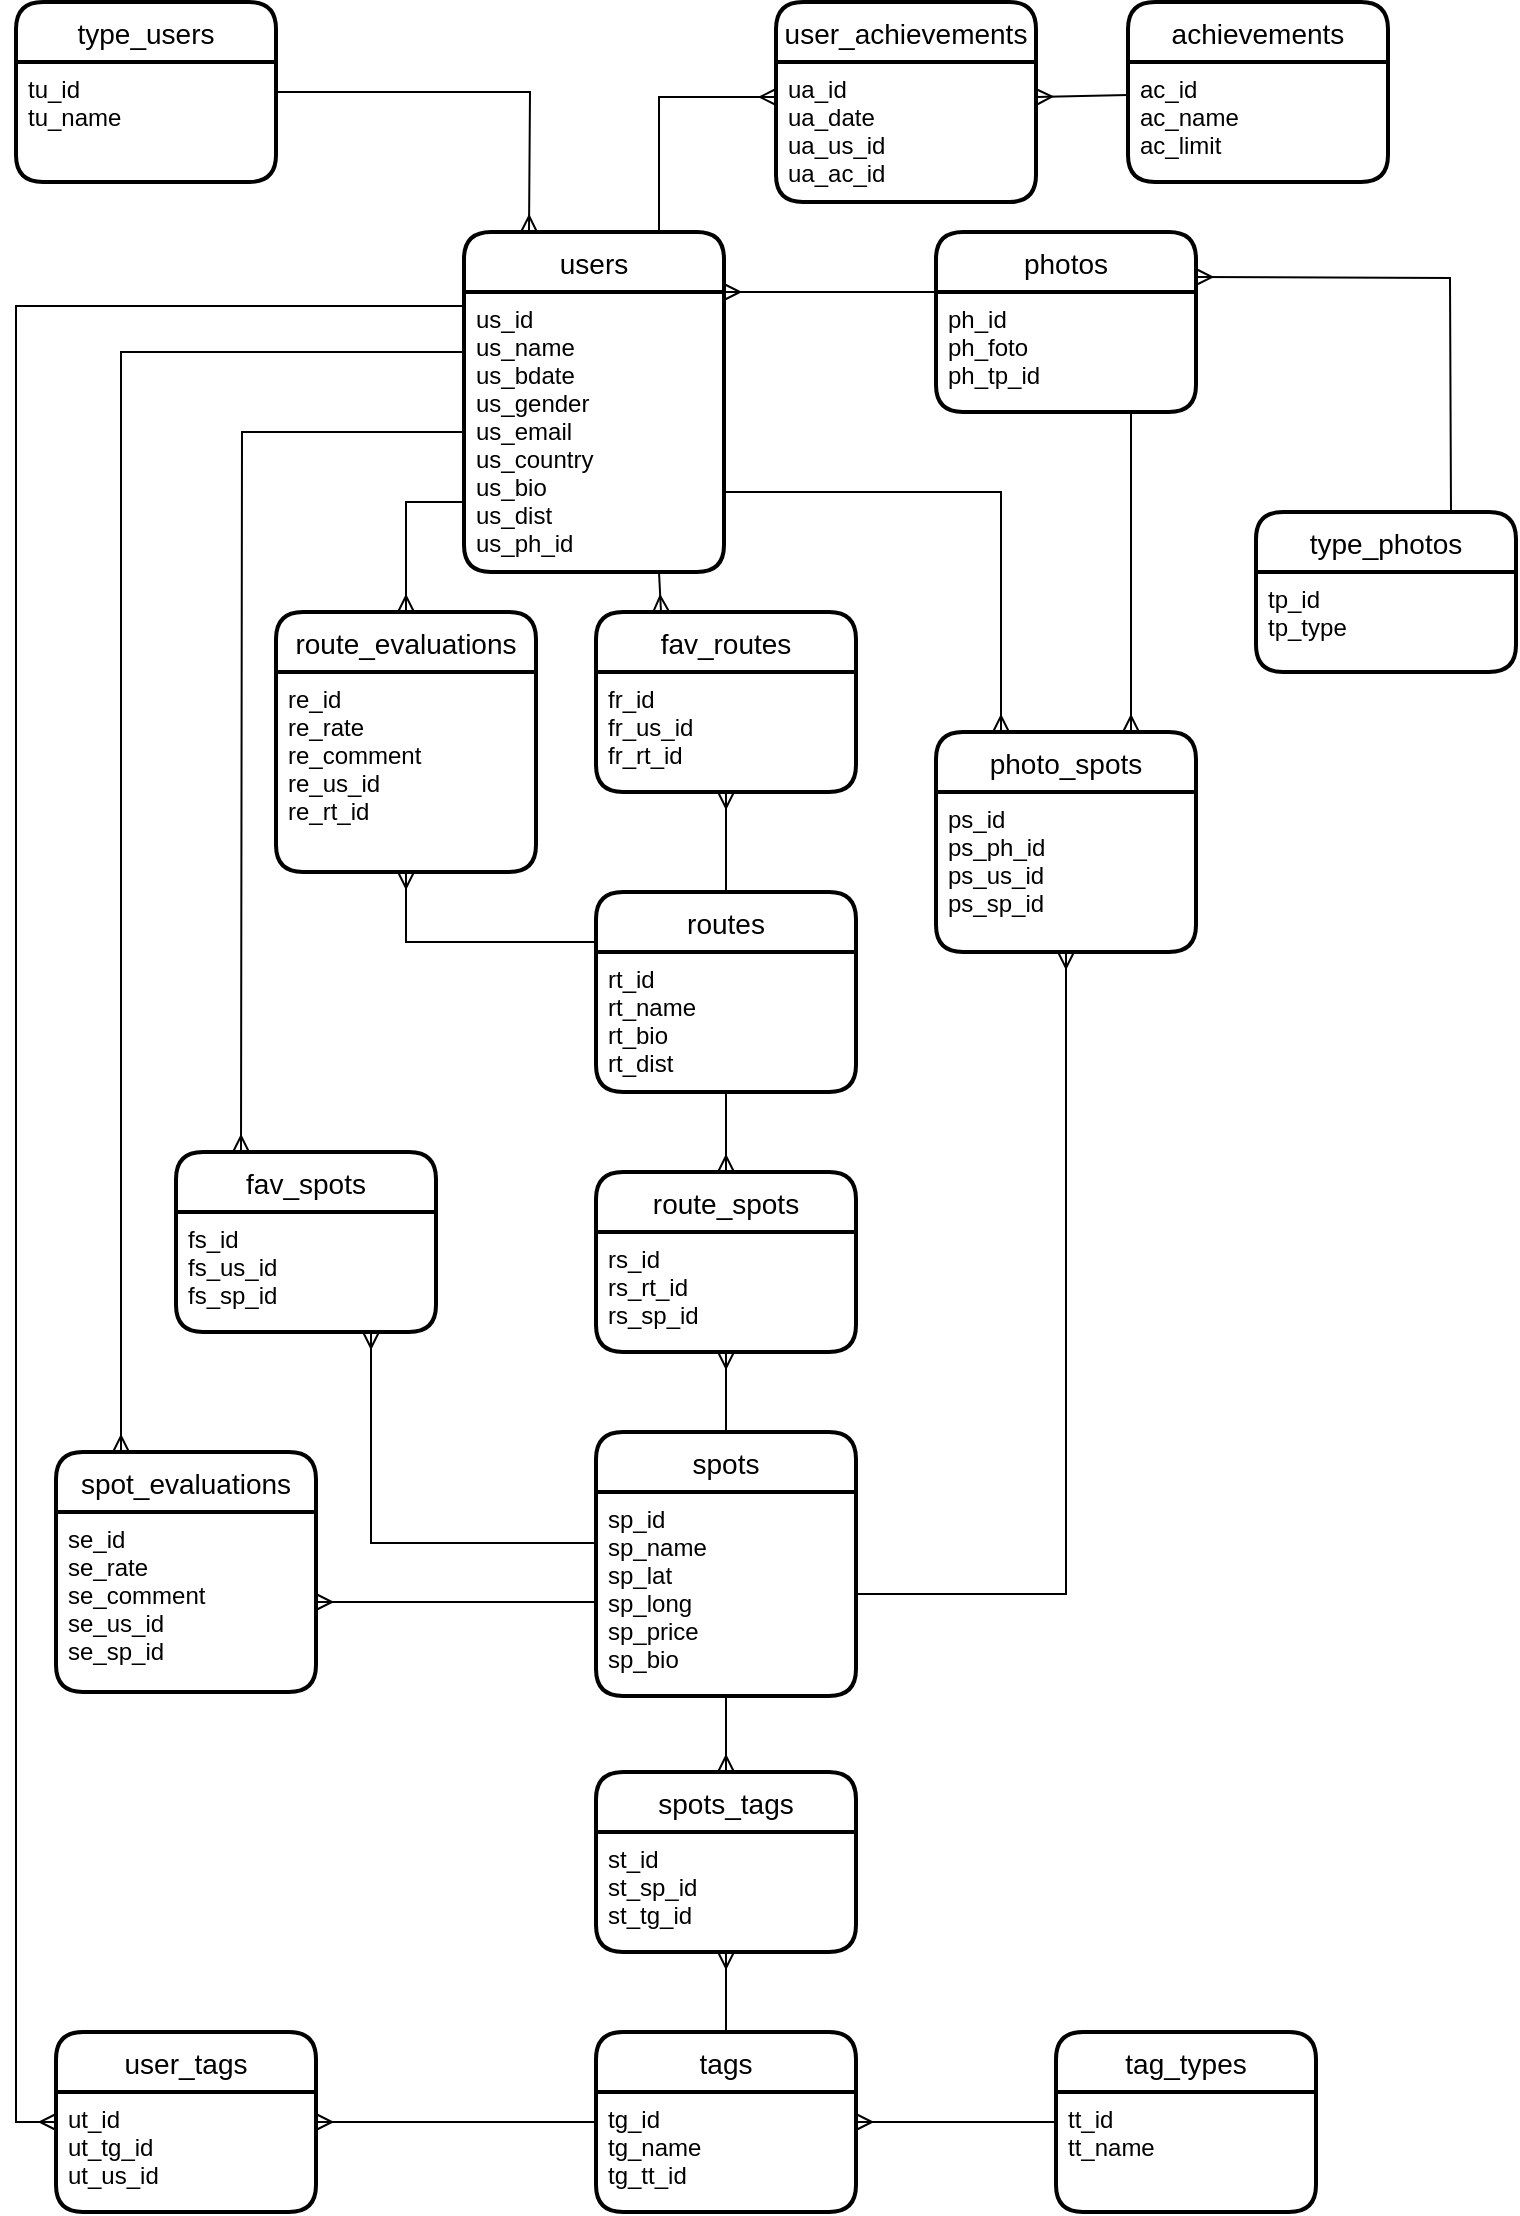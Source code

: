<mxfile version="15.6.2" type="device"><diagram id="UqXBw-AtdMy3V8uA9XAi" name="Page-1"><mxGraphModel dx="862" dy="-645" grid="1" gridSize="10" guides="1" tooltips="1" connect="1" arrows="1" fold="1" page="1" pageScale="1" pageWidth="827" pageHeight="1169" math="0" shadow="0"><root><mxCell id="0"/><mxCell id="1" parent="0"/><mxCell id="m21JMvlI59K2vtYWFO65-96" value="" style="fontSize=12;html=1;endArrow=ERmany;rounded=0;entryX=0.25;entryY=0;entryDx=0;entryDy=0;elbow=vertical;exitX=1;exitY=0.25;exitDx=0;exitDy=0;" parent="1" source="m21JMvlI59K2vtYWFO65-109" target="m21JMvlI59K2vtYWFO65-104" edge="1"><mxGeometry width="100" height="100" relative="1" as="geometry"><mxPoint x="210" y="1260" as="sourcePoint"/><mxPoint x="542.08" y="1336.048" as="targetPoint"/><Array as="points"><mxPoint x="317" y="1250"/></Array></mxGeometry></mxCell><mxCell id="m21JMvlI59K2vtYWFO65-97" value="" style="fontSize=12;html=1;endArrow=ERmany;rounded=0;elbow=vertical;exitX=0.5;exitY=0;exitDx=0;exitDy=0;" parent="1" source="m21JMvlI59K2vtYWFO65-110" target="m21JMvlI59K2vtYWFO65-107" edge="1"><mxGeometry width="100" height="100" relative="1" as="geometry"><mxPoint x="430" y="1810" as="sourcePoint"/><mxPoint x="420.0" y="1760" as="targetPoint"/></mxGeometry></mxCell><mxCell id="m21JMvlI59K2vtYWFO65-99" value="" style="fontSize=12;html=1;endArrow=ERmany;rounded=0;elbow=vertical;exitX=0.75;exitY=1;exitDx=0;exitDy=0;entryX=0.25;entryY=0;entryDx=0;entryDy=0;" parent="1" source="m21JMvlI59K2vtYWFO65-105" target="m21JMvlI59K2vtYWFO65-106" edge="1"><mxGeometry width="100" height="100" relative="1" as="geometry"><mxPoint x="424.286" y="1500" as="sourcePoint"/><mxPoint x="430" y="1590" as="targetPoint"/></mxGeometry></mxCell><mxCell id="m21JMvlI59K2vtYWFO65-100" value="" style="fontSize=12;html=1;endArrow=ERmany;rounded=0;entryX=0.5;entryY=0;entryDx=0;entryDy=0;" parent="1" source="m21JMvlI59K2vtYWFO65-118" target="m21JMvlI59K2vtYWFO65-119" edge="1"><mxGeometry width="100" height="100" relative="1" as="geometry"><mxPoint x="26.24" y="2209.27" as="sourcePoint"/><mxPoint x="433.36" y="2282.808" as="targetPoint"/></mxGeometry></mxCell><mxCell id="m21JMvlI59K2vtYWFO65-101" value="" style="fontSize=12;html=1;endArrow=ERmany;rounded=0;entryX=0.5;entryY=1;entryDx=0;entryDy=0;exitX=0.5;exitY=0;exitDx=0;exitDy=0;" parent="1" source="m21JMvlI59K2vtYWFO65-122" target="m21JMvlI59K2vtYWFO65-120" edge="1"><mxGeometry width="100" height="100" relative="1" as="geometry"><mxPoint x="430" y="2272" as="sourcePoint"/><mxPoint x="457.68" y="2263.7" as="targetPoint"/></mxGeometry></mxCell><mxCell id="m21JMvlI59K2vtYWFO65-102" value="" style="fontSize=12;html=1;endArrow=ERmany;rounded=0;entryX=0.5;entryY=1;entryDx=0;entryDy=0;exitX=0.5;exitY=0;exitDx=0;exitDy=0;" parent="1" source="m21JMvlI59K2vtYWFO65-117" target="m21JMvlI59K2vtYWFO65-115" edge="1"><mxGeometry width="100" height="100" relative="1" as="geometry"><mxPoint x="160" y="2280" as="sourcePoint"/><mxPoint x="415" y="2050" as="targetPoint"/></mxGeometry></mxCell><mxCell id="m21JMvlI59K2vtYWFO65-103" value="" style="fontSize=12;html=1;endArrow=ERmany;rounded=0;exitX=0;exitY=0.75;exitDx=0;exitDy=0;entryX=0.5;entryY=0;entryDx=0;entryDy=0;" parent="1" source="m21JMvlI59K2vtYWFO65-105" target="m21JMvlI59K2vtYWFO65-124" edge="1"><mxGeometry width="100" height="100" relative="1" as="geometry"><mxPoint x="270" y="1430" as="sourcePoint"/><mxPoint x="269.74" y="1337.19" as="targetPoint"/><Array as="points"><mxPoint x="255" y="1455"/></Array></mxGeometry></mxCell><mxCell id="m21JMvlI59K2vtYWFO65-104" value="users" style="swimlane;childLayout=stackLayout;horizontal=1;startSize=30;horizontalStack=0;rounded=1;fontSize=14;fontStyle=0;strokeWidth=2;resizeParent=0;resizeLast=1;shadow=0;dashed=0;align=center;" parent="1" vertex="1"><mxGeometry x="284" y="1320" width="130" height="170" as="geometry"/></mxCell><mxCell id="m21JMvlI59K2vtYWFO65-105" value="us_id&#10;us_name&#10;us_bdate&#10;us_gender&#10;us_email&#10;us_country&#10;us_bio&#10;us_dist&#10;us_ph_id" style="align=left;strokeColor=none;fillColor=none;spacingLeft=4;fontSize=12;verticalAlign=top;resizable=0;rotatable=0;part=1;" parent="m21JMvlI59K2vtYWFO65-104" vertex="1"><mxGeometry y="30" width="130" height="140" as="geometry"/></mxCell><mxCell id="m21JMvlI59K2vtYWFO65-106" value="fav_routes" style="swimlane;childLayout=stackLayout;horizontal=1;startSize=30;horizontalStack=0;rounded=1;fontSize=14;fontStyle=0;strokeWidth=2;resizeParent=0;resizeLast=1;shadow=0;dashed=0;align=center;" parent="1" vertex="1"><mxGeometry x="350" y="1510" width="130" height="90" as="geometry"><mxRectangle x="370" y="1500" width="100" height="30" as="alternateBounds"/></mxGeometry></mxCell><mxCell id="m21JMvlI59K2vtYWFO65-107" value="fr_id&#10;fr_us_id&#10;fr_rt_id" style="align=left;strokeColor=none;fillColor=none;spacingLeft=4;fontSize=12;verticalAlign=top;resizable=0;rotatable=0;part=1;" parent="m21JMvlI59K2vtYWFO65-106" vertex="1"><mxGeometry y="30" width="130" height="60" as="geometry"/></mxCell><mxCell id="m21JMvlI59K2vtYWFO65-108" value="type_users" style="swimlane;childLayout=stackLayout;horizontal=1;startSize=30;horizontalStack=0;rounded=1;fontSize=14;fontStyle=0;strokeWidth=2;resizeParent=0;resizeLast=1;shadow=0;dashed=0;align=center;" parent="1" vertex="1"><mxGeometry x="60" y="1205" width="130" height="90" as="geometry"/></mxCell><mxCell id="m21JMvlI59K2vtYWFO65-109" value="tu_id&#10;tu_name" style="align=left;strokeColor=none;fillColor=none;spacingLeft=4;fontSize=12;verticalAlign=top;resizable=0;rotatable=0;part=1;" parent="m21JMvlI59K2vtYWFO65-108" vertex="1"><mxGeometry y="30" width="130" height="60" as="geometry"/></mxCell><mxCell id="m21JMvlI59K2vtYWFO65-110" value="routes" style="swimlane;childLayout=stackLayout;horizontal=1;startSize=30;horizontalStack=0;rounded=1;fontSize=14;fontStyle=0;strokeWidth=2;resizeParent=0;resizeLast=1;shadow=0;dashed=0;align=center;" parent="1" vertex="1"><mxGeometry x="350" y="1650" width="130" height="100" as="geometry"/></mxCell><mxCell id="m21JMvlI59K2vtYWFO65-111" value="rt_id&#10;rt_name&#10;rt_bio&#10;rt_dist" style="align=left;strokeColor=none;fillColor=none;spacingLeft=4;fontSize=12;verticalAlign=top;resizable=0;rotatable=0;part=1;" parent="m21JMvlI59K2vtYWFO65-110" vertex="1"><mxGeometry y="30" width="130" height="70" as="geometry"/></mxCell><mxCell id="m21JMvlI59K2vtYWFO65-114" value="route_spots" style="swimlane;childLayout=stackLayout;horizontal=1;startSize=30;horizontalStack=0;rounded=1;fontSize=14;fontStyle=0;strokeWidth=2;resizeParent=0;resizeLast=1;shadow=0;dashed=0;align=center;" parent="1" vertex="1"><mxGeometry x="350" y="1790" width="130" height="90" as="geometry"/></mxCell><mxCell id="m21JMvlI59K2vtYWFO65-115" value="rs_id&#10;rs_rt_id&#10;rs_sp_id" style="align=left;strokeColor=none;fillColor=none;spacingLeft=4;fontSize=12;verticalAlign=top;resizable=0;rotatable=0;part=1;" parent="m21JMvlI59K2vtYWFO65-114" vertex="1"><mxGeometry y="30" width="130" height="60" as="geometry"/></mxCell><mxCell id="m21JMvlI59K2vtYWFO65-116" value="" style="fontSize=12;html=1;endArrow=ERmany;rounded=0;elbow=vertical;exitX=0.5;exitY=1;exitDx=0;exitDy=0;entryX=0.5;entryY=0;entryDx=0;entryDy=0;" parent="1" source="m21JMvlI59K2vtYWFO65-111" target="m21JMvlI59K2vtYWFO65-114" edge="1"><mxGeometry width="100" height="100" relative="1" as="geometry"><mxPoint x="609.04" y="1850" as="sourcePoint"/><mxPoint x="600" y="1921" as="targetPoint"/><Array as="points"/></mxGeometry></mxCell><mxCell id="m21JMvlI59K2vtYWFO65-117" value="spots" style="swimlane;childLayout=stackLayout;horizontal=1;startSize=30;horizontalStack=0;rounded=1;fontSize=14;fontStyle=0;strokeWidth=2;resizeParent=0;resizeLast=1;shadow=0;dashed=0;align=center;" parent="1" vertex="1"><mxGeometry x="350" y="1920" width="130" height="132" as="geometry"/></mxCell><mxCell id="m21JMvlI59K2vtYWFO65-118" value="sp_id&#10;sp_name&#10;sp_lat&#10;sp_long&#10;sp_price&#10;sp_bio" style="align=left;strokeColor=none;fillColor=none;spacingLeft=4;fontSize=12;verticalAlign=top;resizable=0;rotatable=0;part=1;" parent="m21JMvlI59K2vtYWFO65-117" vertex="1"><mxGeometry y="30" width="130" height="102" as="geometry"/></mxCell><mxCell id="m21JMvlI59K2vtYWFO65-119" value="spots_tags" style="swimlane;childLayout=stackLayout;horizontal=1;startSize=30;horizontalStack=0;rounded=1;fontSize=14;fontStyle=0;strokeWidth=2;resizeParent=0;resizeLast=1;shadow=0;dashed=0;align=center;" parent="1" vertex="1"><mxGeometry x="350" y="2090" width="130" height="90" as="geometry"/></mxCell><mxCell id="m21JMvlI59K2vtYWFO65-120" value="st_id&#10;st_sp_id&#10;st_tg_id" style="align=left;strokeColor=none;fillColor=none;spacingLeft=4;fontSize=12;verticalAlign=top;resizable=0;rotatable=0;part=1;" parent="m21JMvlI59K2vtYWFO65-119" vertex="1"><mxGeometry y="30" width="130" height="60" as="geometry"/></mxCell><mxCell id="m21JMvlI59K2vtYWFO65-121" value="" style="edgeStyle=orthogonalEdgeStyle;rounded=0;orthogonalLoop=1;jettySize=auto;html=1;endArrow=none;endFill=0;startArrow=ERmany;startFill=0;exitX=1;exitY=0.25;exitDx=0;exitDy=0;entryX=0;entryY=0.25;entryDx=0;entryDy=0;" parent="1" source="m21JMvlI59K2vtYWFO65-123" target="m21JMvlI59K2vtYWFO65-135" edge="1"><mxGeometry relative="1" as="geometry"><mxPoint x="790.0" y="2257" as="sourcePoint"/><mxPoint x="740" y="2362" as="targetPoint"/><Array as="points"><mxPoint x="570" y="2265"/><mxPoint x="570" y="2265"/></Array></mxGeometry></mxCell><mxCell id="m21JMvlI59K2vtYWFO65-122" value="tags" style="swimlane;childLayout=stackLayout;horizontal=1;startSize=30;horizontalStack=0;rounded=1;fontSize=14;fontStyle=0;strokeWidth=2;resizeParent=0;resizeLast=1;shadow=0;dashed=0;align=center;" parent="1" vertex="1"><mxGeometry x="350" y="2220" width="130" height="90" as="geometry"/></mxCell><mxCell id="m21JMvlI59K2vtYWFO65-123" value="tg_id&#10;tg_name&#10;tg_tt_id" style="align=left;strokeColor=none;fillColor=none;spacingLeft=4;fontSize=12;verticalAlign=top;resizable=0;rotatable=0;part=1;" parent="m21JMvlI59K2vtYWFO65-122" vertex="1"><mxGeometry y="30" width="130" height="60" as="geometry"/></mxCell><mxCell id="m21JMvlI59K2vtYWFO65-124" value="route_evaluations" style="swimlane;childLayout=stackLayout;horizontal=1;startSize=30;horizontalStack=0;rounded=1;fontSize=14;fontStyle=0;strokeWidth=2;resizeParent=0;resizeLast=1;shadow=0;dashed=0;align=center;" parent="1" vertex="1"><mxGeometry x="190" y="1510" width="130" height="130" as="geometry"/></mxCell><mxCell id="m21JMvlI59K2vtYWFO65-125" value="re_id&#10;re_rate&#10;re_comment&#10;re_us_id&#10;re_rt_id" style="align=left;strokeColor=none;fillColor=none;spacingLeft=4;fontSize=12;verticalAlign=top;resizable=0;rotatable=0;part=1;" parent="m21JMvlI59K2vtYWFO65-124" vertex="1"><mxGeometry y="30" width="130" height="100" as="geometry"/></mxCell><mxCell id="m21JMvlI59K2vtYWFO65-126" value="spot_evaluations" style="swimlane;childLayout=stackLayout;horizontal=1;startSize=30;horizontalStack=0;rounded=1;fontSize=14;fontStyle=0;strokeWidth=2;resizeParent=0;resizeLast=1;shadow=0;dashed=0;align=center;" parent="1" vertex="1"><mxGeometry x="80" y="1930" width="130" height="120" as="geometry"/></mxCell><mxCell id="m21JMvlI59K2vtYWFO65-127" value="se_id&#10;se_rate&#10;se_comment&#10;se_us_id&#10;se_sp_id" style="align=left;strokeColor=none;fillColor=none;spacingLeft=4;fontSize=12;verticalAlign=top;resizable=0;rotatable=0;part=1;" parent="m21JMvlI59K2vtYWFO65-126" vertex="1"><mxGeometry y="30" width="130" height="90" as="geometry"/></mxCell><mxCell id="m21JMvlI59K2vtYWFO65-128" style="edgeStyle=none;rounded=0;orthogonalLoop=1;jettySize=auto;html=1;exitX=0.5;exitY=1;exitDx=0;exitDy=0;entryX=0;entryY=0.25;entryDx=0;entryDy=0;startArrow=ERmany;startFill=0;endArrow=none;endFill=0;" parent="1" source="m21JMvlI59K2vtYWFO65-125" target="m21JMvlI59K2vtYWFO65-110" edge="1"><mxGeometry relative="1" as="geometry"><Array as="points"><mxPoint x="255" y="1675"/></Array></mxGeometry></mxCell><mxCell id="m21JMvlI59K2vtYWFO65-129" style="edgeStyle=none;rounded=0;orthogonalLoop=1;jettySize=auto;html=1;exitX=1;exitY=0.5;exitDx=0;exitDy=0;startArrow=ERmany;startFill=0;endArrow=none;endFill=0;" parent="1" source="m21JMvlI59K2vtYWFO65-127" edge="1"><mxGeometry relative="1" as="geometry"><mxPoint x="350" y="2005" as="targetPoint"/></mxGeometry></mxCell><mxCell id="m21JMvlI59K2vtYWFO65-130" value="fav_spots" style="swimlane;childLayout=stackLayout;horizontal=1;startSize=30;horizontalStack=0;rounded=1;fontSize=14;fontStyle=0;strokeWidth=2;resizeParent=0;resizeLast=1;shadow=0;dashed=0;align=center;" parent="1" vertex="1"><mxGeometry x="140" y="1780" width="130" height="90" as="geometry"/></mxCell><mxCell id="m21JMvlI59K2vtYWFO65-131" value="fs_id&#10;fs_us_id&#10;fs_sp_id" style="align=left;strokeColor=none;fillColor=none;spacingLeft=4;fontSize=12;verticalAlign=top;resizable=0;rotatable=0;part=1;" parent="m21JMvlI59K2vtYWFO65-130" vertex="1"><mxGeometry y="30" width="130" height="60" as="geometry"/></mxCell><mxCell id="m21JMvlI59K2vtYWFO65-132" style="rounded=0;orthogonalLoop=1;jettySize=auto;html=1;startArrow=none;startFill=0;endArrow=ERmany;endFill=0;edgeStyle=orthogonalEdgeStyle;exitX=0;exitY=0.25;exitDx=0;exitDy=0;entryX=0.75;entryY=1;entryDx=0;entryDy=0;" parent="1" source="m21JMvlI59K2vtYWFO65-118" target="m21JMvlI59K2vtYWFO65-131" edge="1"><mxGeometry relative="1" as="geometry"><mxPoint x="320" y="2000" as="sourcePoint"/><mxPoint x="238" y="1910" as="targetPoint"/><Array as="points"><mxPoint x="238" y="1975"/></Array></mxGeometry></mxCell><mxCell id="m21JMvlI59K2vtYWFO65-133" style="edgeStyle=none;rounded=0;orthogonalLoop=1;jettySize=auto;html=1;startArrow=none;startFill=0;endArrow=ERmany;endFill=0;entryX=0.25;entryY=0;entryDx=0;entryDy=0;exitX=0;exitY=0.5;exitDx=0;exitDy=0;" parent="1" source="m21JMvlI59K2vtYWFO65-105" target="m21JMvlI59K2vtYWFO65-130" edge="1"><mxGeometry relative="1" as="geometry"><mxPoint x="640" y="1680" as="targetPoint"/><Array as="points"><mxPoint x="173" y="1420"/></Array><mxPoint x="260" y="1410" as="sourcePoint"/></mxGeometry></mxCell><mxCell id="m21JMvlI59K2vtYWFO65-134" value="tag_types" style="swimlane;childLayout=stackLayout;horizontal=1;startSize=30;horizontalStack=0;rounded=1;fontSize=14;fontStyle=0;strokeWidth=2;resizeParent=0;resizeLast=1;shadow=0;dashed=0;align=center;" parent="1" vertex="1"><mxGeometry x="580" y="2220" width="130" height="90" as="geometry"/></mxCell><mxCell id="m21JMvlI59K2vtYWFO65-135" value="tt_id&#10;tt_name" style="align=left;strokeColor=none;fillColor=none;spacingLeft=4;fontSize=12;verticalAlign=top;resizable=0;rotatable=0;part=1;" parent="m21JMvlI59K2vtYWFO65-134" vertex="1"><mxGeometry y="30" width="130" height="60" as="geometry"/></mxCell><mxCell id="m21JMvlI59K2vtYWFO65-136" style="edgeStyle=orthogonalEdgeStyle;rounded=0;orthogonalLoop=1;jettySize=auto;html=1;entryX=0.75;entryY=0;entryDx=0;entryDy=0;startArrow=ERmany;startFill=0;endArrow=none;endFill=0;exitX=0;exitY=0.25;exitDx=0;exitDy=0;" parent="1" source="m21JMvlI59K2vtYWFO65-138" target="m21JMvlI59K2vtYWFO65-104" edge="1"><mxGeometry relative="1" as="geometry"><mxPoint x="420" y="1260" as="sourcePoint"/><mxPoint x="447.5" y="1310" as="targetPoint"/><Array as="points"><mxPoint x="382" y="1253"/></Array></mxGeometry></mxCell><mxCell id="m21JMvlI59K2vtYWFO65-146" value="" style="rounded=0;orthogonalLoop=1;jettySize=auto;html=1;startArrow=ERmany;startFill=0;endArrow=none;endFill=0;exitX=1;exitY=0.25;exitDx=0;exitDy=0;" parent="1" source="m21JMvlI59K2vtYWFO65-138" target="m21JMvlI59K2vtYWFO65-144" edge="1"><mxGeometry relative="1" as="geometry"/></mxCell><mxCell id="m21JMvlI59K2vtYWFO65-137" value="user_achievements" style="swimlane;childLayout=stackLayout;horizontal=1;startSize=30;horizontalStack=0;rounded=1;fontSize=14;fontStyle=0;strokeWidth=2;resizeParent=0;resizeLast=1;shadow=0;dashed=0;align=center;" parent="1" vertex="1"><mxGeometry x="440" y="1205" width="130" height="100" as="geometry"/></mxCell><mxCell id="m21JMvlI59K2vtYWFO65-138" value="ua_id&#10;ua_date&#10;ua_us_id&#10;ua_ac_id" style="align=left;strokeColor=none;fillColor=none;spacingLeft=4;fontSize=12;verticalAlign=top;resizable=0;rotatable=0;part=1;" parent="m21JMvlI59K2vtYWFO65-137" vertex="1"><mxGeometry y="30" width="130" height="70" as="geometry"/></mxCell><mxCell id="m21JMvlI59K2vtYWFO65-139" style="edgeStyle=orthogonalEdgeStyle;rounded=0;orthogonalLoop=1;jettySize=auto;html=1;startArrow=none;startFill=0;endArrow=ERmany;endFill=0;entryX=0.25;entryY=0;entryDx=0;entryDy=0;exitX=0;exitY=0.25;exitDx=0;exitDy=0;" parent="1" source="m21JMvlI59K2vtYWFO65-105" target="m21JMvlI59K2vtYWFO65-126" edge="1"><mxGeometry relative="1" as="geometry"><mxPoint x="150" y="1880" as="targetPoint"/><mxPoint x="240" y="1380" as="sourcePoint"/><Array as="points"><mxPoint x="113" y="1380"/></Array></mxGeometry></mxCell><mxCell id="m21JMvlI59K2vtYWFO65-140" value="user_tags" style="swimlane;childLayout=stackLayout;horizontal=1;startSize=30;horizontalStack=0;rounded=1;fontSize=14;fontStyle=0;strokeWidth=2;resizeParent=0;resizeLast=1;shadow=0;dashed=0;align=center;" parent="1" vertex="1"><mxGeometry x="80" y="2220" width="130" height="90" as="geometry"/></mxCell><mxCell id="m21JMvlI59K2vtYWFO65-141" value="ut_id&#10;ut_tg_id&#10;ut_us_id" style="align=left;strokeColor=none;fillColor=none;spacingLeft=4;fontSize=12;verticalAlign=top;resizable=0;rotatable=0;part=1;" parent="m21JMvlI59K2vtYWFO65-140" vertex="1"><mxGeometry y="30" width="130" height="60" as="geometry"/></mxCell><mxCell id="m21JMvlI59K2vtYWFO65-142" style="edgeStyle=orthogonalEdgeStyle;rounded=0;orthogonalLoop=1;jettySize=auto;html=1;startArrow=none;startFill=0;endArrow=ERmany;endFill=0;entryX=1;entryY=0.25;entryDx=0;entryDy=0;exitX=0;exitY=0.25;exitDx=0;exitDy=0;" parent="1" source="m21JMvlI59K2vtYWFO65-123" target="m21JMvlI59K2vtYWFO65-141" edge="1"><mxGeometry relative="1" as="geometry"><mxPoint x="330" y="2280" as="sourcePoint"/><mxPoint x="270" y="2280" as="targetPoint"/><Array as="points"/></mxGeometry></mxCell><mxCell id="m21JMvlI59K2vtYWFO65-144" value="achievements" style="swimlane;childLayout=stackLayout;horizontal=1;startSize=30;horizontalStack=0;rounded=1;fontSize=14;fontStyle=0;strokeWidth=2;resizeParent=0;resizeLast=1;shadow=0;dashed=0;align=center;" parent="1" vertex="1"><mxGeometry x="616" y="1205" width="130" height="90" as="geometry"/></mxCell><mxCell id="m21JMvlI59K2vtYWFO65-145" value="ac_id&#10;ac_name&#10;ac_limit" style="align=left;strokeColor=none;fillColor=none;spacingLeft=4;fontSize=12;verticalAlign=top;resizable=0;rotatable=0;part=1;" parent="m21JMvlI59K2vtYWFO65-144" vertex="1"><mxGeometry y="30" width="130" height="60" as="geometry"/></mxCell><mxCell id="m21JMvlI59K2vtYWFO65-156" value="" style="edgeStyle=none;rounded=0;orthogonalLoop=1;jettySize=auto;html=1;startArrow=ERmany;startFill=0;endArrow=none;endFill=0;entryX=0.75;entryY=0;entryDx=0;entryDy=0;exitX=1;exitY=0.25;exitDx=0;exitDy=0;" parent="1" source="m21JMvlI59K2vtYWFO65-149" target="m21JMvlI59K2vtYWFO65-154" edge="1"><mxGeometry relative="1" as="geometry"><mxPoint x="790" y="1360" as="sourcePoint"/><Array as="points"><mxPoint x="777" y="1343"/></Array></mxGeometry></mxCell><mxCell id="m21JMvlI59K2vtYWFO65-159" value="" style="edgeStyle=none;rounded=0;orthogonalLoop=1;jettySize=auto;html=1;startArrow=none;startFill=0;endArrow=ERmany;endFill=0;exitX=0;exitY=0;exitDx=0;exitDy=0;entryX=1;entryY=0;entryDx=0;entryDy=0;" parent="1" source="m21JMvlI59K2vtYWFO65-150" target="m21JMvlI59K2vtYWFO65-105" edge="1"><mxGeometry relative="1" as="geometry"><mxPoint x="656" y="1395" as="sourcePoint"/><mxPoint x="470" y="1350" as="targetPoint"/></mxGeometry></mxCell><mxCell id="m21JMvlI59K2vtYWFO65-167" value="" style="rounded=0;orthogonalLoop=1;jettySize=auto;html=1;startArrow=none;startFill=0;endArrow=ERmany;endFill=0;exitX=0.75;exitY=1;exitDx=0;exitDy=0;entryX=0.75;entryY=0;entryDx=0;entryDy=0;" parent="1" source="m21JMvlI59K2vtYWFO65-150" target="m21JMvlI59K2vtYWFO65-165" edge="1"><mxGeometry relative="1" as="geometry"><mxPoint x="790" y="1500" as="sourcePoint"/></mxGeometry></mxCell><mxCell id="m21JMvlI59K2vtYWFO65-149" value="photos" style="swimlane;childLayout=stackLayout;horizontal=1;startSize=30;horizontalStack=0;rounded=1;fontSize=14;fontStyle=0;strokeWidth=2;resizeParent=0;resizeLast=1;shadow=0;dashed=0;align=center;" parent="1" vertex="1"><mxGeometry x="520" y="1320" width="130" height="90" as="geometry"/></mxCell><mxCell id="m21JMvlI59K2vtYWFO65-150" value="ph_id&#10;ph_foto&#10;ph_tp_id" style="align=left;strokeColor=none;fillColor=none;spacingLeft=4;fontSize=12;verticalAlign=top;resizable=0;rotatable=0;part=1;" parent="m21JMvlI59K2vtYWFO65-149" vertex="1"><mxGeometry y="30" width="130" height="60" as="geometry"/></mxCell><mxCell id="m21JMvlI59K2vtYWFO65-154" value="type_photos" style="swimlane;childLayout=stackLayout;horizontal=1;startSize=30;horizontalStack=0;rounded=1;fontSize=14;fontStyle=0;strokeWidth=2;resizeParent=0;resizeLast=1;shadow=0;dashed=0;align=center;" parent="1" vertex="1"><mxGeometry x="680" y="1460" width="130" height="80" as="geometry"/></mxCell><mxCell id="m21JMvlI59K2vtYWFO65-155" value="tp_id&#10;tp_type" style="align=left;strokeColor=none;fillColor=none;spacingLeft=4;fontSize=12;verticalAlign=top;resizable=0;rotatable=0;part=1;" parent="m21JMvlI59K2vtYWFO65-154" vertex="1"><mxGeometry y="30" width="130" height="50" as="geometry"/></mxCell><mxCell id="m21JMvlI59K2vtYWFO65-165" value="photo_spots" style="swimlane;childLayout=stackLayout;horizontal=1;startSize=30;horizontalStack=0;rounded=1;fontSize=14;fontStyle=0;strokeWidth=2;resizeParent=0;resizeLast=1;shadow=0;dashed=0;align=center;" parent="1" vertex="1"><mxGeometry x="520" y="1570" width="130" height="110" as="geometry"/></mxCell><mxCell id="m21JMvlI59K2vtYWFO65-166" value="ps_id&#10;ps_ph_id&#10;ps_us_id&#10;ps_sp_id" style="align=left;strokeColor=none;fillColor=none;spacingLeft=4;fontSize=12;verticalAlign=top;resizable=0;rotatable=0;part=1;" parent="m21JMvlI59K2vtYWFO65-165" vertex="1"><mxGeometry y="30" width="130" height="80" as="geometry"/></mxCell><mxCell id="m21JMvlI59K2vtYWFO65-168" style="edgeStyle=orthogonalEdgeStyle;rounded=0;orthogonalLoop=1;jettySize=auto;html=1;entryX=0.25;entryY=0;entryDx=0;entryDy=0;startArrow=none;startFill=0;endArrow=ERmany;endFill=0;exitX=1;exitY=0.837;exitDx=0;exitDy=0;exitPerimeter=0;" parent="1" source="m21JMvlI59K2vtYWFO65-105" target="m21JMvlI59K2vtYWFO65-165" edge="1"><mxGeometry relative="1" as="geometry"><Array as="points"><mxPoint x="552" y="1450"/></Array><mxPoint x="440" y="1450" as="sourcePoint"/></mxGeometry></mxCell><mxCell id="m21JMvlI59K2vtYWFO65-169" style="edgeStyle=orthogonalEdgeStyle;rounded=0;orthogonalLoop=1;jettySize=auto;html=1;entryX=1;entryY=0.5;entryDx=0;entryDy=0;startArrow=ERmany;startFill=0;endArrow=none;endFill=0;exitX=0.5;exitY=1;exitDx=0;exitDy=0;" parent="1" source="m21JMvlI59K2vtYWFO65-166" target="m21JMvlI59K2vtYWFO65-118" edge="1"><mxGeometry relative="1" as="geometry"><Array as="points"><mxPoint x="585" y="2001"/></Array></mxGeometry></mxCell><mxCell id="Q58iIU78AoORK5TzIuY7-4" style="edgeStyle=orthogonalEdgeStyle;rounded=0;orthogonalLoop=1;jettySize=auto;html=1;startArrow=none;startFill=0;endArrow=ERmany;endFill=0;exitX=0;exitY=0.25;exitDx=0;exitDy=0;entryX=0;entryY=0.5;entryDx=0;entryDy=0;" parent="1" source="m21JMvlI59K2vtYWFO65-104" target="m21JMvlI59K2vtYWFO65-140" edge="1"><mxGeometry relative="1" as="geometry"><mxPoint x="30" y="2300" as="targetPoint"/><Array as="points"><mxPoint x="60" y="1357"/><mxPoint x="60" y="2265"/></Array><mxPoint x="220" y="1340" as="sourcePoint"/></mxGeometry></mxCell></root></mxGraphModel></diagram></mxfile>